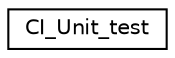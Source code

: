 digraph "Graphical Class Hierarchy"
{
 // LATEX_PDF_SIZE
  edge [fontname="Helvetica",fontsize="10",labelfontname="Helvetica",labelfontsize="10"];
  node [fontname="Helvetica",fontsize="10",shape=record];
  rankdir="LR";
  Node0 [label="CI_Unit_test",height=0.2,width=0.4,color="black", fillcolor="white", style="filled",URL="$class_c_i___unit__test.html",tooltip=" "];
}
